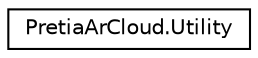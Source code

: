 digraph "Graphical Class Hierarchy"
{
 // LATEX_PDF_SIZE
  edge [fontname="Helvetica",fontsize="10",labelfontname="Helvetica",labelfontsize="10"];
  node [fontname="Helvetica",fontsize="10",shape=record];
  rankdir="LR";
  Node0 [label="PretiaArCloud.Utility",height=0.2,width=0.4,color="black", fillcolor="white", style="filled",URL="$classPretiaArCloud_1_1Utility.html",tooltip=" "];
}
